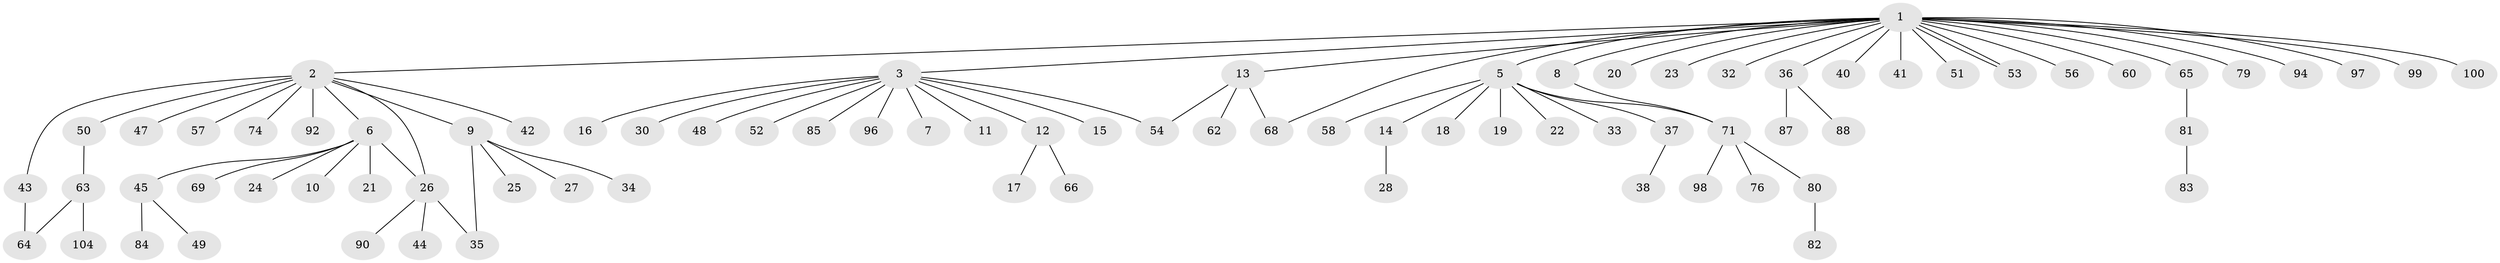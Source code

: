 // Generated by graph-tools (version 1.1) at 2025/51/02/27/25 19:51:56]
// undirected, 81 vertices, 87 edges
graph export_dot {
graph [start="1"]
  node [color=gray90,style=filled];
  1 [super="+55"];
  2 [super="+67"];
  3 [super="+4"];
  5 [super="+103"];
  6 [super="+102"];
  7;
  8;
  9 [super="+95"];
  10;
  11;
  12 [super="+59"];
  13;
  14 [super="+31"];
  15;
  16;
  17;
  18;
  19;
  20;
  21;
  22;
  23;
  24 [super="+29"];
  25 [super="+39"];
  26 [super="+46"];
  27;
  28;
  30;
  32;
  33;
  34;
  35;
  36;
  37;
  38 [super="+61"];
  40 [super="+93"];
  41;
  42;
  43 [super="+70"];
  44 [super="+91"];
  45 [super="+73"];
  47;
  48;
  49;
  50;
  51;
  52;
  53;
  54 [super="+78"];
  56;
  57 [super="+89"];
  58;
  60;
  62 [super="+72"];
  63 [super="+86"];
  64;
  65;
  66;
  68 [super="+77"];
  69;
  71 [super="+75"];
  74;
  76;
  79;
  80;
  81 [super="+105"];
  82;
  83;
  84;
  85;
  87;
  88;
  90;
  92;
  94;
  96;
  97 [super="+101"];
  98;
  99;
  100;
  104;
  1 -- 2;
  1 -- 3;
  1 -- 5;
  1 -- 8;
  1 -- 13;
  1 -- 20;
  1 -- 23;
  1 -- 32;
  1 -- 36;
  1 -- 40;
  1 -- 41;
  1 -- 51;
  1 -- 53;
  1 -- 53;
  1 -- 56;
  1 -- 60;
  1 -- 65;
  1 -- 68;
  1 -- 79;
  1 -- 94;
  1 -- 97;
  1 -- 99;
  1 -- 100;
  2 -- 6;
  2 -- 9;
  2 -- 26;
  2 -- 42;
  2 -- 43;
  2 -- 47;
  2 -- 50;
  2 -- 57;
  2 -- 74;
  2 -- 92;
  3 -- 7;
  3 -- 11;
  3 -- 30;
  3 -- 52;
  3 -- 85;
  3 -- 96;
  3 -- 16;
  3 -- 48;
  3 -- 54;
  3 -- 12;
  3 -- 15;
  5 -- 14;
  5 -- 18;
  5 -- 19;
  5 -- 22;
  5 -- 33;
  5 -- 37;
  5 -- 58;
  5 -- 71;
  6 -- 10;
  6 -- 21;
  6 -- 24;
  6 -- 45;
  6 -- 69;
  6 -- 26;
  8 -- 71;
  9 -- 25;
  9 -- 27;
  9 -- 34;
  9 -- 35;
  12 -- 17;
  12 -- 66;
  13 -- 54;
  13 -- 62;
  13 -- 68;
  14 -- 28;
  26 -- 35;
  26 -- 44;
  26 -- 90;
  36 -- 87;
  36 -- 88;
  37 -- 38;
  43 -- 64;
  45 -- 49;
  45 -- 84;
  50 -- 63;
  63 -- 64;
  63 -- 104;
  65 -- 81;
  71 -- 98;
  71 -- 80;
  71 -- 76;
  80 -- 82;
  81 -- 83;
}
